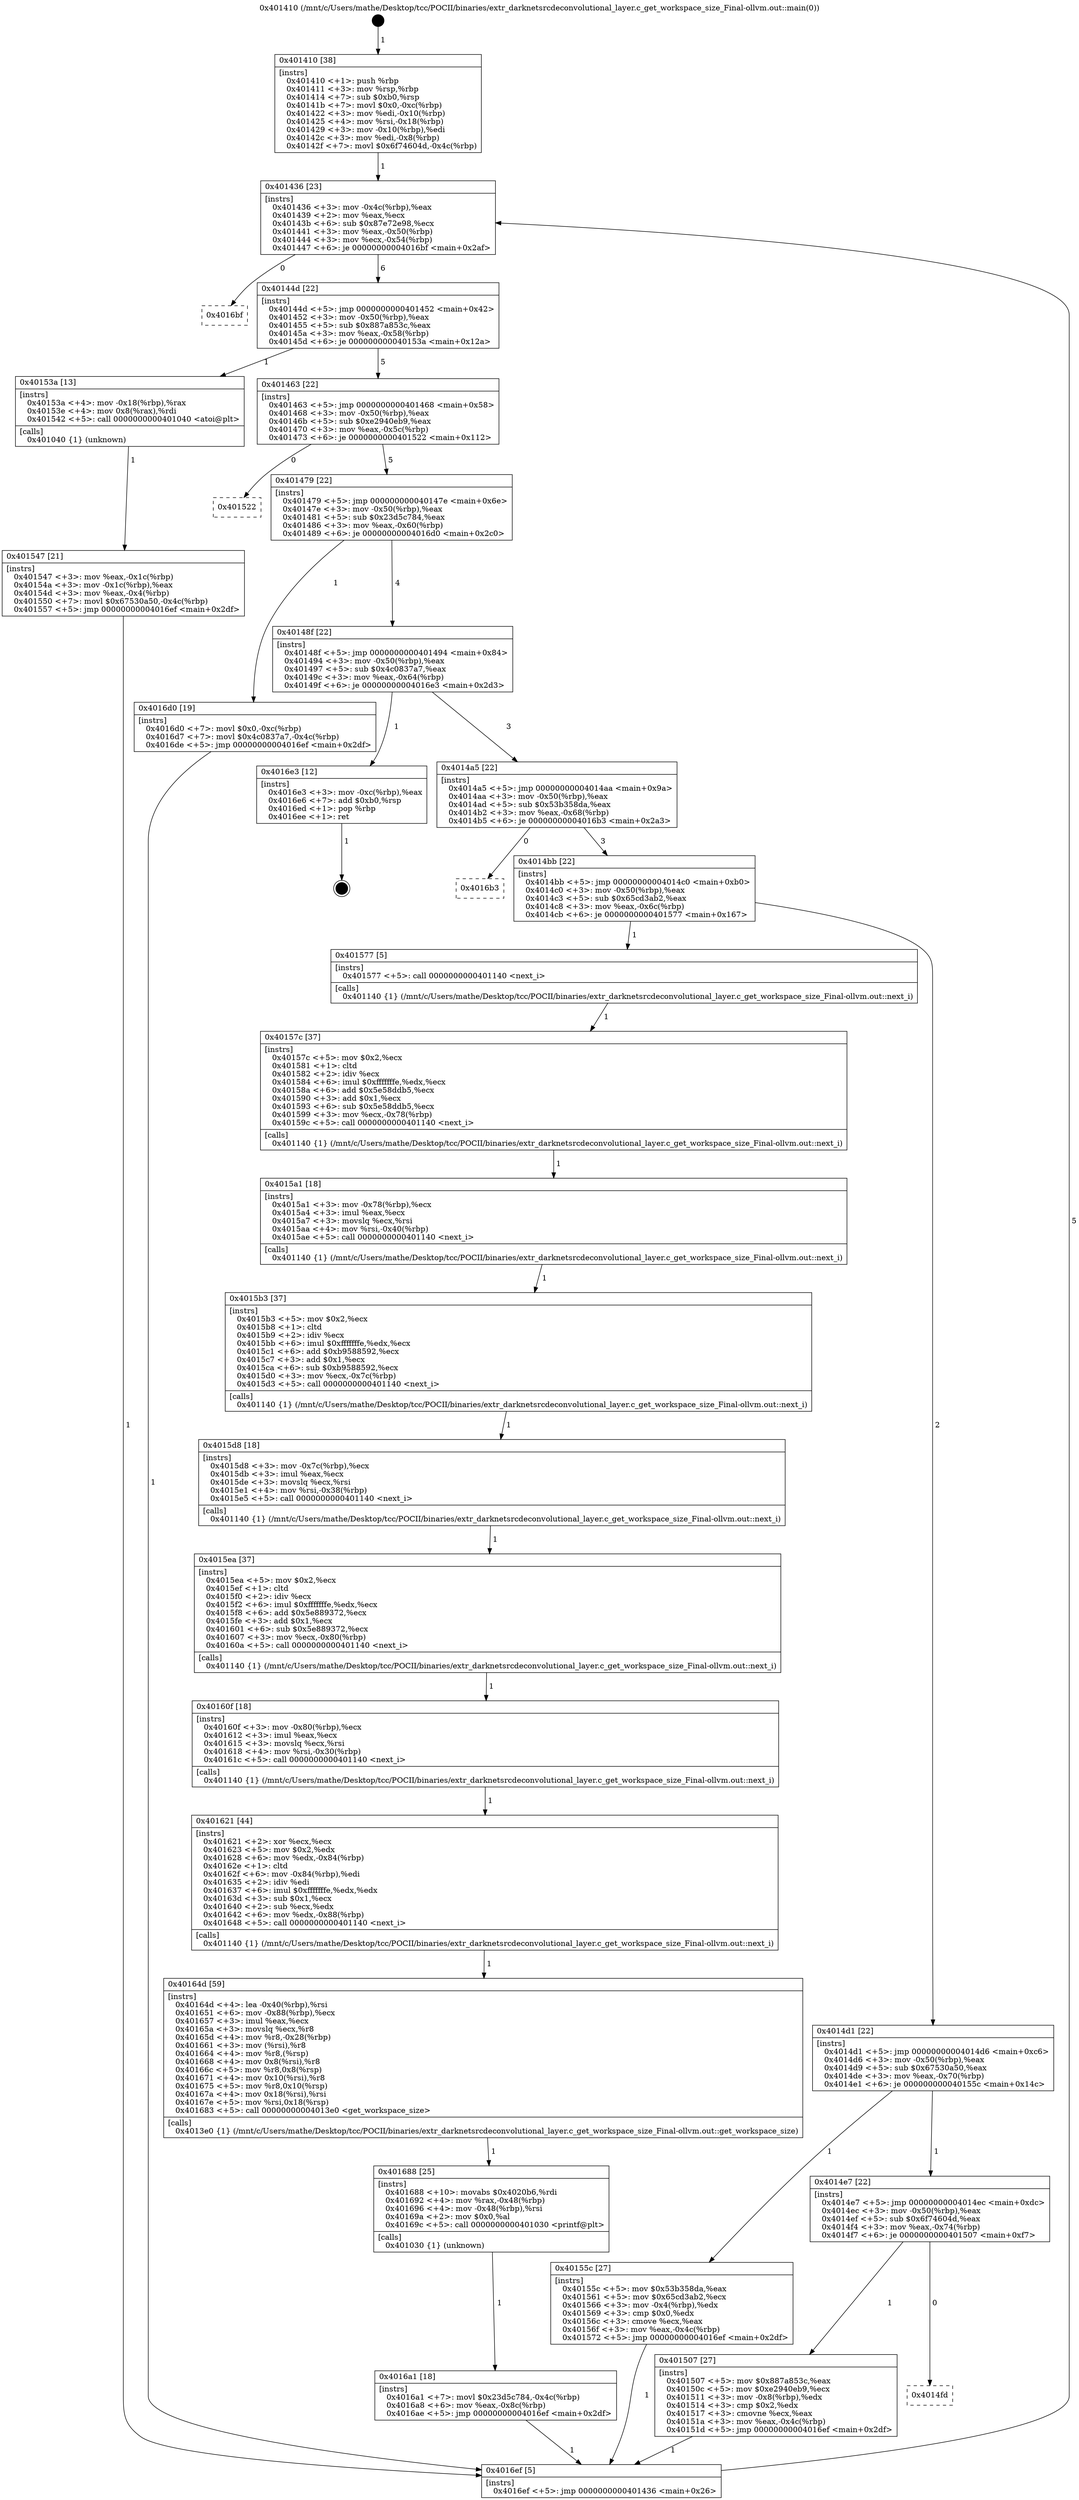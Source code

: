 digraph "0x401410" {
  label = "0x401410 (/mnt/c/Users/mathe/Desktop/tcc/POCII/binaries/extr_darknetsrcdeconvolutional_layer.c_get_workspace_size_Final-ollvm.out::main(0))"
  labelloc = "t"
  node[shape=record]

  Entry [label="",width=0.3,height=0.3,shape=circle,fillcolor=black,style=filled]
  "0x401436" [label="{
     0x401436 [23]\l
     | [instrs]\l
     &nbsp;&nbsp;0x401436 \<+3\>: mov -0x4c(%rbp),%eax\l
     &nbsp;&nbsp;0x401439 \<+2\>: mov %eax,%ecx\l
     &nbsp;&nbsp;0x40143b \<+6\>: sub $0x87e72e98,%ecx\l
     &nbsp;&nbsp;0x401441 \<+3\>: mov %eax,-0x50(%rbp)\l
     &nbsp;&nbsp;0x401444 \<+3\>: mov %ecx,-0x54(%rbp)\l
     &nbsp;&nbsp;0x401447 \<+6\>: je 00000000004016bf \<main+0x2af\>\l
  }"]
  "0x4016bf" [label="{
     0x4016bf\l
  }", style=dashed]
  "0x40144d" [label="{
     0x40144d [22]\l
     | [instrs]\l
     &nbsp;&nbsp;0x40144d \<+5\>: jmp 0000000000401452 \<main+0x42\>\l
     &nbsp;&nbsp;0x401452 \<+3\>: mov -0x50(%rbp),%eax\l
     &nbsp;&nbsp;0x401455 \<+5\>: sub $0x887a853c,%eax\l
     &nbsp;&nbsp;0x40145a \<+3\>: mov %eax,-0x58(%rbp)\l
     &nbsp;&nbsp;0x40145d \<+6\>: je 000000000040153a \<main+0x12a\>\l
  }"]
  Exit [label="",width=0.3,height=0.3,shape=circle,fillcolor=black,style=filled,peripheries=2]
  "0x40153a" [label="{
     0x40153a [13]\l
     | [instrs]\l
     &nbsp;&nbsp;0x40153a \<+4\>: mov -0x18(%rbp),%rax\l
     &nbsp;&nbsp;0x40153e \<+4\>: mov 0x8(%rax),%rdi\l
     &nbsp;&nbsp;0x401542 \<+5\>: call 0000000000401040 \<atoi@plt\>\l
     | [calls]\l
     &nbsp;&nbsp;0x401040 \{1\} (unknown)\l
  }"]
  "0x401463" [label="{
     0x401463 [22]\l
     | [instrs]\l
     &nbsp;&nbsp;0x401463 \<+5\>: jmp 0000000000401468 \<main+0x58\>\l
     &nbsp;&nbsp;0x401468 \<+3\>: mov -0x50(%rbp),%eax\l
     &nbsp;&nbsp;0x40146b \<+5\>: sub $0xe2940eb9,%eax\l
     &nbsp;&nbsp;0x401470 \<+3\>: mov %eax,-0x5c(%rbp)\l
     &nbsp;&nbsp;0x401473 \<+6\>: je 0000000000401522 \<main+0x112\>\l
  }"]
  "0x4016a1" [label="{
     0x4016a1 [18]\l
     | [instrs]\l
     &nbsp;&nbsp;0x4016a1 \<+7\>: movl $0x23d5c784,-0x4c(%rbp)\l
     &nbsp;&nbsp;0x4016a8 \<+6\>: mov %eax,-0x8c(%rbp)\l
     &nbsp;&nbsp;0x4016ae \<+5\>: jmp 00000000004016ef \<main+0x2df\>\l
  }"]
  "0x401522" [label="{
     0x401522\l
  }", style=dashed]
  "0x401479" [label="{
     0x401479 [22]\l
     | [instrs]\l
     &nbsp;&nbsp;0x401479 \<+5\>: jmp 000000000040147e \<main+0x6e\>\l
     &nbsp;&nbsp;0x40147e \<+3\>: mov -0x50(%rbp),%eax\l
     &nbsp;&nbsp;0x401481 \<+5\>: sub $0x23d5c784,%eax\l
     &nbsp;&nbsp;0x401486 \<+3\>: mov %eax,-0x60(%rbp)\l
     &nbsp;&nbsp;0x401489 \<+6\>: je 00000000004016d0 \<main+0x2c0\>\l
  }"]
  "0x401688" [label="{
     0x401688 [25]\l
     | [instrs]\l
     &nbsp;&nbsp;0x401688 \<+10\>: movabs $0x4020b6,%rdi\l
     &nbsp;&nbsp;0x401692 \<+4\>: mov %rax,-0x48(%rbp)\l
     &nbsp;&nbsp;0x401696 \<+4\>: mov -0x48(%rbp),%rsi\l
     &nbsp;&nbsp;0x40169a \<+2\>: mov $0x0,%al\l
     &nbsp;&nbsp;0x40169c \<+5\>: call 0000000000401030 \<printf@plt\>\l
     | [calls]\l
     &nbsp;&nbsp;0x401030 \{1\} (unknown)\l
  }"]
  "0x4016d0" [label="{
     0x4016d0 [19]\l
     | [instrs]\l
     &nbsp;&nbsp;0x4016d0 \<+7\>: movl $0x0,-0xc(%rbp)\l
     &nbsp;&nbsp;0x4016d7 \<+7\>: movl $0x4c0837a7,-0x4c(%rbp)\l
     &nbsp;&nbsp;0x4016de \<+5\>: jmp 00000000004016ef \<main+0x2df\>\l
  }"]
  "0x40148f" [label="{
     0x40148f [22]\l
     | [instrs]\l
     &nbsp;&nbsp;0x40148f \<+5\>: jmp 0000000000401494 \<main+0x84\>\l
     &nbsp;&nbsp;0x401494 \<+3\>: mov -0x50(%rbp),%eax\l
     &nbsp;&nbsp;0x401497 \<+5\>: sub $0x4c0837a7,%eax\l
     &nbsp;&nbsp;0x40149c \<+3\>: mov %eax,-0x64(%rbp)\l
     &nbsp;&nbsp;0x40149f \<+6\>: je 00000000004016e3 \<main+0x2d3\>\l
  }"]
  "0x40164d" [label="{
     0x40164d [59]\l
     | [instrs]\l
     &nbsp;&nbsp;0x40164d \<+4\>: lea -0x40(%rbp),%rsi\l
     &nbsp;&nbsp;0x401651 \<+6\>: mov -0x88(%rbp),%ecx\l
     &nbsp;&nbsp;0x401657 \<+3\>: imul %eax,%ecx\l
     &nbsp;&nbsp;0x40165a \<+3\>: movslq %ecx,%r8\l
     &nbsp;&nbsp;0x40165d \<+4\>: mov %r8,-0x28(%rbp)\l
     &nbsp;&nbsp;0x401661 \<+3\>: mov (%rsi),%r8\l
     &nbsp;&nbsp;0x401664 \<+4\>: mov %r8,(%rsp)\l
     &nbsp;&nbsp;0x401668 \<+4\>: mov 0x8(%rsi),%r8\l
     &nbsp;&nbsp;0x40166c \<+5\>: mov %r8,0x8(%rsp)\l
     &nbsp;&nbsp;0x401671 \<+4\>: mov 0x10(%rsi),%r8\l
     &nbsp;&nbsp;0x401675 \<+5\>: mov %r8,0x10(%rsp)\l
     &nbsp;&nbsp;0x40167a \<+4\>: mov 0x18(%rsi),%rsi\l
     &nbsp;&nbsp;0x40167e \<+5\>: mov %rsi,0x18(%rsp)\l
     &nbsp;&nbsp;0x401683 \<+5\>: call 00000000004013e0 \<get_workspace_size\>\l
     | [calls]\l
     &nbsp;&nbsp;0x4013e0 \{1\} (/mnt/c/Users/mathe/Desktop/tcc/POCII/binaries/extr_darknetsrcdeconvolutional_layer.c_get_workspace_size_Final-ollvm.out::get_workspace_size)\l
  }"]
  "0x4016e3" [label="{
     0x4016e3 [12]\l
     | [instrs]\l
     &nbsp;&nbsp;0x4016e3 \<+3\>: mov -0xc(%rbp),%eax\l
     &nbsp;&nbsp;0x4016e6 \<+7\>: add $0xb0,%rsp\l
     &nbsp;&nbsp;0x4016ed \<+1\>: pop %rbp\l
     &nbsp;&nbsp;0x4016ee \<+1\>: ret\l
  }"]
  "0x4014a5" [label="{
     0x4014a5 [22]\l
     | [instrs]\l
     &nbsp;&nbsp;0x4014a5 \<+5\>: jmp 00000000004014aa \<main+0x9a\>\l
     &nbsp;&nbsp;0x4014aa \<+3\>: mov -0x50(%rbp),%eax\l
     &nbsp;&nbsp;0x4014ad \<+5\>: sub $0x53b358da,%eax\l
     &nbsp;&nbsp;0x4014b2 \<+3\>: mov %eax,-0x68(%rbp)\l
     &nbsp;&nbsp;0x4014b5 \<+6\>: je 00000000004016b3 \<main+0x2a3\>\l
  }"]
  "0x401621" [label="{
     0x401621 [44]\l
     | [instrs]\l
     &nbsp;&nbsp;0x401621 \<+2\>: xor %ecx,%ecx\l
     &nbsp;&nbsp;0x401623 \<+5\>: mov $0x2,%edx\l
     &nbsp;&nbsp;0x401628 \<+6\>: mov %edx,-0x84(%rbp)\l
     &nbsp;&nbsp;0x40162e \<+1\>: cltd\l
     &nbsp;&nbsp;0x40162f \<+6\>: mov -0x84(%rbp),%edi\l
     &nbsp;&nbsp;0x401635 \<+2\>: idiv %edi\l
     &nbsp;&nbsp;0x401637 \<+6\>: imul $0xfffffffe,%edx,%edx\l
     &nbsp;&nbsp;0x40163d \<+3\>: sub $0x1,%ecx\l
     &nbsp;&nbsp;0x401640 \<+2\>: sub %ecx,%edx\l
     &nbsp;&nbsp;0x401642 \<+6\>: mov %edx,-0x88(%rbp)\l
     &nbsp;&nbsp;0x401648 \<+5\>: call 0000000000401140 \<next_i\>\l
     | [calls]\l
     &nbsp;&nbsp;0x401140 \{1\} (/mnt/c/Users/mathe/Desktop/tcc/POCII/binaries/extr_darknetsrcdeconvolutional_layer.c_get_workspace_size_Final-ollvm.out::next_i)\l
  }"]
  "0x4016b3" [label="{
     0x4016b3\l
  }", style=dashed]
  "0x4014bb" [label="{
     0x4014bb [22]\l
     | [instrs]\l
     &nbsp;&nbsp;0x4014bb \<+5\>: jmp 00000000004014c0 \<main+0xb0\>\l
     &nbsp;&nbsp;0x4014c0 \<+3\>: mov -0x50(%rbp),%eax\l
     &nbsp;&nbsp;0x4014c3 \<+5\>: sub $0x65cd3ab2,%eax\l
     &nbsp;&nbsp;0x4014c8 \<+3\>: mov %eax,-0x6c(%rbp)\l
     &nbsp;&nbsp;0x4014cb \<+6\>: je 0000000000401577 \<main+0x167\>\l
  }"]
  "0x40160f" [label="{
     0x40160f [18]\l
     | [instrs]\l
     &nbsp;&nbsp;0x40160f \<+3\>: mov -0x80(%rbp),%ecx\l
     &nbsp;&nbsp;0x401612 \<+3\>: imul %eax,%ecx\l
     &nbsp;&nbsp;0x401615 \<+3\>: movslq %ecx,%rsi\l
     &nbsp;&nbsp;0x401618 \<+4\>: mov %rsi,-0x30(%rbp)\l
     &nbsp;&nbsp;0x40161c \<+5\>: call 0000000000401140 \<next_i\>\l
     | [calls]\l
     &nbsp;&nbsp;0x401140 \{1\} (/mnt/c/Users/mathe/Desktop/tcc/POCII/binaries/extr_darknetsrcdeconvolutional_layer.c_get_workspace_size_Final-ollvm.out::next_i)\l
  }"]
  "0x401577" [label="{
     0x401577 [5]\l
     | [instrs]\l
     &nbsp;&nbsp;0x401577 \<+5\>: call 0000000000401140 \<next_i\>\l
     | [calls]\l
     &nbsp;&nbsp;0x401140 \{1\} (/mnt/c/Users/mathe/Desktop/tcc/POCII/binaries/extr_darknetsrcdeconvolutional_layer.c_get_workspace_size_Final-ollvm.out::next_i)\l
  }"]
  "0x4014d1" [label="{
     0x4014d1 [22]\l
     | [instrs]\l
     &nbsp;&nbsp;0x4014d1 \<+5\>: jmp 00000000004014d6 \<main+0xc6\>\l
     &nbsp;&nbsp;0x4014d6 \<+3\>: mov -0x50(%rbp),%eax\l
     &nbsp;&nbsp;0x4014d9 \<+5\>: sub $0x67530a50,%eax\l
     &nbsp;&nbsp;0x4014de \<+3\>: mov %eax,-0x70(%rbp)\l
     &nbsp;&nbsp;0x4014e1 \<+6\>: je 000000000040155c \<main+0x14c\>\l
  }"]
  "0x4015ea" [label="{
     0x4015ea [37]\l
     | [instrs]\l
     &nbsp;&nbsp;0x4015ea \<+5\>: mov $0x2,%ecx\l
     &nbsp;&nbsp;0x4015ef \<+1\>: cltd\l
     &nbsp;&nbsp;0x4015f0 \<+2\>: idiv %ecx\l
     &nbsp;&nbsp;0x4015f2 \<+6\>: imul $0xfffffffe,%edx,%ecx\l
     &nbsp;&nbsp;0x4015f8 \<+6\>: add $0x5e889372,%ecx\l
     &nbsp;&nbsp;0x4015fe \<+3\>: add $0x1,%ecx\l
     &nbsp;&nbsp;0x401601 \<+6\>: sub $0x5e889372,%ecx\l
     &nbsp;&nbsp;0x401607 \<+3\>: mov %ecx,-0x80(%rbp)\l
     &nbsp;&nbsp;0x40160a \<+5\>: call 0000000000401140 \<next_i\>\l
     | [calls]\l
     &nbsp;&nbsp;0x401140 \{1\} (/mnt/c/Users/mathe/Desktop/tcc/POCII/binaries/extr_darknetsrcdeconvolutional_layer.c_get_workspace_size_Final-ollvm.out::next_i)\l
  }"]
  "0x40155c" [label="{
     0x40155c [27]\l
     | [instrs]\l
     &nbsp;&nbsp;0x40155c \<+5\>: mov $0x53b358da,%eax\l
     &nbsp;&nbsp;0x401561 \<+5\>: mov $0x65cd3ab2,%ecx\l
     &nbsp;&nbsp;0x401566 \<+3\>: mov -0x4(%rbp),%edx\l
     &nbsp;&nbsp;0x401569 \<+3\>: cmp $0x0,%edx\l
     &nbsp;&nbsp;0x40156c \<+3\>: cmove %ecx,%eax\l
     &nbsp;&nbsp;0x40156f \<+3\>: mov %eax,-0x4c(%rbp)\l
     &nbsp;&nbsp;0x401572 \<+5\>: jmp 00000000004016ef \<main+0x2df\>\l
  }"]
  "0x4014e7" [label="{
     0x4014e7 [22]\l
     | [instrs]\l
     &nbsp;&nbsp;0x4014e7 \<+5\>: jmp 00000000004014ec \<main+0xdc\>\l
     &nbsp;&nbsp;0x4014ec \<+3\>: mov -0x50(%rbp),%eax\l
     &nbsp;&nbsp;0x4014ef \<+5\>: sub $0x6f74604d,%eax\l
     &nbsp;&nbsp;0x4014f4 \<+3\>: mov %eax,-0x74(%rbp)\l
     &nbsp;&nbsp;0x4014f7 \<+6\>: je 0000000000401507 \<main+0xf7\>\l
  }"]
  "0x4015d8" [label="{
     0x4015d8 [18]\l
     | [instrs]\l
     &nbsp;&nbsp;0x4015d8 \<+3\>: mov -0x7c(%rbp),%ecx\l
     &nbsp;&nbsp;0x4015db \<+3\>: imul %eax,%ecx\l
     &nbsp;&nbsp;0x4015de \<+3\>: movslq %ecx,%rsi\l
     &nbsp;&nbsp;0x4015e1 \<+4\>: mov %rsi,-0x38(%rbp)\l
     &nbsp;&nbsp;0x4015e5 \<+5\>: call 0000000000401140 \<next_i\>\l
     | [calls]\l
     &nbsp;&nbsp;0x401140 \{1\} (/mnt/c/Users/mathe/Desktop/tcc/POCII/binaries/extr_darknetsrcdeconvolutional_layer.c_get_workspace_size_Final-ollvm.out::next_i)\l
  }"]
  "0x401507" [label="{
     0x401507 [27]\l
     | [instrs]\l
     &nbsp;&nbsp;0x401507 \<+5\>: mov $0x887a853c,%eax\l
     &nbsp;&nbsp;0x40150c \<+5\>: mov $0xe2940eb9,%ecx\l
     &nbsp;&nbsp;0x401511 \<+3\>: mov -0x8(%rbp),%edx\l
     &nbsp;&nbsp;0x401514 \<+3\>: cmp $0x2,%edx\l
     &nbsp;&nbsp;0x401517 \<+3\>: cmovne %ecx,%eax\l
     &nbsp;&nbsp;0x40151a \<+3\>: mov %eax,-0x4c(%rbp)\l
     &nbsp;&nbsp;0x40151d \<+5\>: jmp 00000000004016ef \<main+0x2df\>\l
  }"]
  "0x4014fd" [label="{
     0x4014fd\l
  }", style=dashed]
  "0x4016ef" [label="{
     0x4016ef [5]\l
     | [instrs]\l
     &nbsp;&nbsp;0x4016ef \<+5\>: jmp 0000000000401436 \<main+0x26\>\l
  }"]
  "0x401410" [label="{
     0x401410 [38]\l
     | [instrs]\l
     &nbsp;&nbsp;0x401410 \<+1\>: push %rbp\l
     &nbsp;&nbsp;0x401411 \<+3\>: mov %rsp,%rbp\l
     &nbsp;&nbsp;0x401414 \<+7\>: sub $0xb0,%rsp\l
     &nbsp;&nbsp;0x40141b \<+7\>: movl $0x0,-0xc(%rbp)\l
     &nbsp;&nbsp;0x401422 \<+3\>: mov %edi,-0x10(%rbp)\l
     &nbsp;&nbsp;0x401425 \<+4\>: mov %rsi,-0x18(%rbp)\l
     &nbsp;&nbsp;0x401429 \<+3\>: mov -0x10(%rbp),%edi\l
     &nbsp;&nbsp;0x40142c \<+3\>: mov %edi,-0x8(%rbp)\l
     &nbsp;&nbsp;0x40142f \<+7\>: movl $0x6f74604d,-0x4c(%rbp)\l
  }"]
  "0x401547" [label="{
     0x401547 [21]\l
     | [instrs]\l
     &nbsp;&nbsp;0x401547 \<+3\>: mov %eax,-0x1c(%rbp)\l
     &nbsp;&nbsp;0x40154a \<+3\>: mov -0x1c(%rbp),%eax\l
     &nbsp;&nbsp;0x40154d \<+3\>: mov %eax,-0x4(%rbp)\l
     &nbsp;&nbsp;0x401550 \<+7\>: movl $0x67530a50,-0x4c(%rbp)\l
     &nbsp;&nbsp;0x401557 \<+5\>: jmp 00000000004016ef \<main+0x2df\>\l
  }"]
  "0x40157c" [label="{
     0x40157c [37]\l
     | [instrs]\l
     &nbsp;&nbsp;0x40157c \<+5\>: mov $0x2,%ecx\l
     &nbsp;&nbsp;0x401581 \<+1\>: cltd\l
     &nbsp;&nbsp;0x401582 \<+2\>: idiv %ecx\l
     &nbsp;&nbsp;0x401584 \<+6\>: imul $0xfffffffe,%edx,%ecx\l
     &nbsp;&nbsp;0x40158a \<+6\>: add $0x5e58ddb5,%ecx\l
     &nbsp;&nbsp;0x401590 \<+3\>: add $0x1,%ecx\l
     &nbsp;&nbsp;0x401593 \<+6\>: sub $0x5e58ddb5,%ecx\l
     &nbsp;&nbsp;0x401599 \<+3\>: mov %ecx,-0x78(%rbp)\l
     &nbsp;&nbsp;0x40159c \<+5\>: call 0000000000401140 \<next_i\>\l
     | [calls]\l
     &nbsp;&nbsp;0x401140 \{1\} (/mnt/c/Users/mathe/Desktop/tcc/POCII/binaries/extr_darknetsrcdeconvolutional_layer.c_get_workspace_size_Final-ollvm.out::next_i)\l
  }"]
  "0x4015a1" [label="{
     0x4015a1 [18]\l
     | [instrs]\l
     &nbsp;&nbsp;0x4015a1 \<+3\>: mov -0x78(%rbp),%ecx\l
     &nbsp;&nbsp;0x4015a4 \<+3\>: imul %eax,%ecx\l
     &nbsp;&nbsp;0x4015a7 \<+3\>: movslq %ecx,%rsi\l
     &nbsp;&nbsp;0x4015aa \<+4\>: mov %rsi,-0x40(%rbp)\l
     &nbsp;&nbsp;0x4015ae \<+5\>: call 0000000000401140 \<next_i\>\l
     | [calls]\l
     &nbsp;&nbsp;0x401140 \{1\} (/mnt/c/Users/mathe/Desktop/tcc/POCII/binaries/extr_darknetsrcdeconvolutional_layer.c_get_workspace_size_Final-ollvm.out::next_i)\l
  }"]
  "0x4015b3" [label="{
     0x4015b3 [37]\l
     | [instrs]\l
     &nbsp;&nbsp;0x4015b3 \<+5\>: mov $0x2,%ecx\l
     &nbsp;&nbsp;0x4015b8 \<+1\>: cltd\l
     &nbsp;&nbsp;0x4015b9 \<+2\>: idiv %ecx\l
     &nbsp;&nbsp;0x4015bb \<+6\>: imul $0xfffffffe,%edx,%ecx\l
     &nbsp;&nbsp;0x4015c1 \<+6\>: add $0xb9588592,%ecx\l
     &nbsp;&nbsp;0x4015c7 \<+3\>: add $0x1,%ecx\l
     &nbsp;&nbsp;0x4015ca \<+6\>: sub $0xb9588592,%ecx\l
     &nbsp;&nbsp;0x4015d0 \<+3\>: mov %ecx,-0x7c(%rbp)\l
     &nbsp;&nbsp;0x4015d3 \<+5\>: call 0000000000401140 \<next_i\>\l
     | [calls]\l
     &nbsp;&nbsp;0x401140 \{1\} (/mnt/c/Users/mathe/Desktop/tcc/POCII/binaries/extr_darknetsrcdeconvolutional_layer.c_get_workspace_size_Final-ollvm.out::next_i)\l
  }"]
  Entry -> "0x401410" [label=" 1"]
  "0x401436" -> "0x4016bf" [label=" 0"]
  "0x401436" -> "0x40144d" [label=" 6"]
  "0x4016e3" -> Exit [label=" 1"]
  "0x40144d" -> "0x40153a" [label=" 1"]
  "0x40144d" -> "0x401463" [label=" 5"]
  "0x4016d0" -> "0x4016ef" [label=" 1"]
  "0x401463" -> "0x401522" [label=" 0"]
  "0x401463" -> "0x401479" [label=" 5"]
  "0x4016a1" -> "0x4016ef" [label=" 1"]
  "0x401479" -> "0x4016d0" [label=" 1"]
  "0x401479" -> "0x40148f" [label=" 4"]
  "0x401688" -> "0x4016a1" [label=" 1"]
  "0x40148f" -> "0x4016e3" [label=" 1"]
  "0x40148f" -> "0x4014a5" [label=" 3"]
  "0x40164d" -> "0x401688" [label=" 1"]
  "0x4014a5" -> "0x4016b3" [label=" 0"]
  "0x4014a5" -> "0x4014bb" [label=" 3"]
  "0x401621" -> "0x40164d" [label=" 1"]
  "0x4014bb" -> "0x401577" [label=" 1"]
  "0x4014bb" -> "0x4014d1" [label=" 2"]
  "0x40160f" -> "0x401621" [label=" 1"]
  "0x4014d1" -> "0x40155c" [label=" 1"]
  "0x4014d1" -> "0x4014e7" [label=" 1"]
  "0x4015ea" -> "0x40160f" [label=" 1"]
  "0x4014e7" -> "0x401507" [label=" 1"]
  "0x4014e7" -> "0x4014fd" [label=" 0"]
  "0x401507" -> "0x4016ef" [label=" 1"]
  "0x401410" -> "0x401436" [label=" 1"]
  "0x4016ef" -> "0x401436" [label=" 5"]
  "0x40153a" -> "0x401547" [label=" 1"]
  "0x401547" -> "0x4016ef" [label=" 1"]
  "0x40155c" -> "0x4016ef" [label=" 1"]
  "0x401577" -> "0x40157c" [label=" 1"]
  "0x40157c" -> "0x4015a1" [label=" 1"]
  "0x4015a1" -> "0x4015b3" [label=" 1"]
  "0x4015b3" -> "0x4015d8" [label=" 1"]
  "0x4015d8" -> "0x4015ea" [label=" 1"]
}
